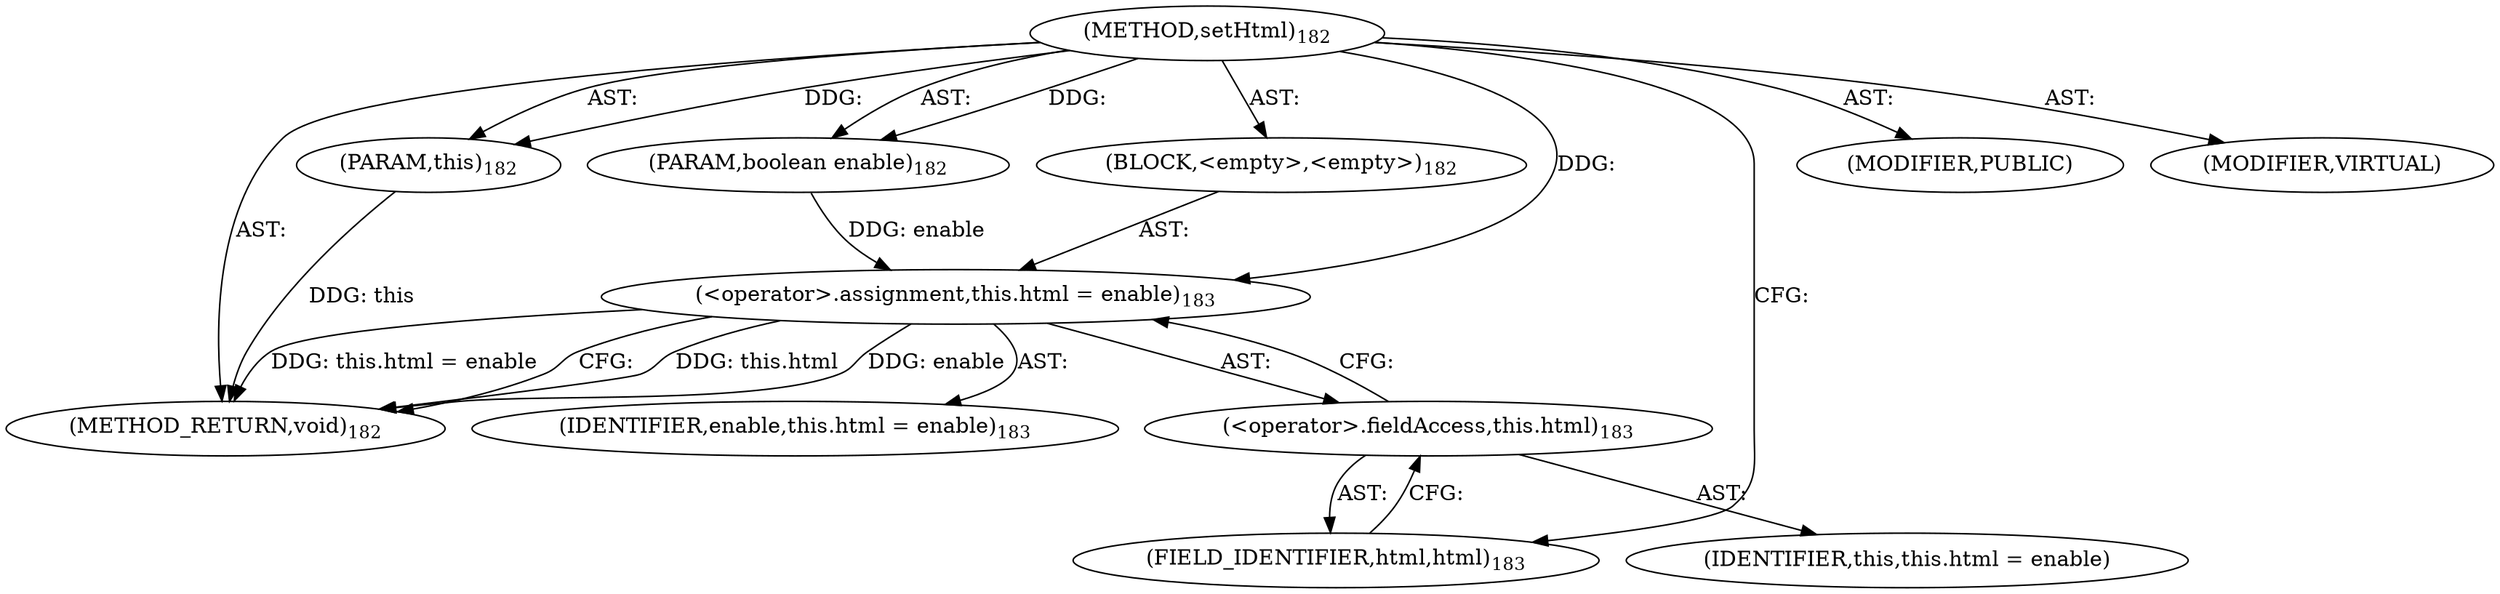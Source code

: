digraph "setHtml" {  
"111669149702" [label = <(METHOD,setHtml)<SUB>182</SUB>> ]
"115964117012" [label = <(PARAM,this)<SUB>182</SUB>> ]
"115964117013" [label = <(PARAM,boolean enable)<SUB>182</SUB>> ]
"25769803784" [label = <(BLOCK,&lt;empty&gt;,&lt;empty&gt;)<SUB>182</SUB>> ]
"30064771118" [label = <(&lt;operator&gt;.assignment,this.html = enable)<SUB>183</SUB>> ]
"30064771119" [label = <(&lt;operator&gt;.fieldAccess,this.html)<SUB>183</SUB>> ]
"68719476794" [label = <(IDENTIFIER,this,this.html = enable)> ]
"55834574863" [label = <(FIELD_IDENTIFIER,html,html)<SUB>183</SUB>> ]
"68719476795" [label = <(IDENTIFIER,enable,this.html = enable)<SUB>183</SUB>> ]
"133143986202" [label = <(MODIFIER,PUBLIC)> ]
"133143986203" [label = <(MODIFIER,VIRTUAL)> ]
"128849018886" [label = <(METHOD_RETURN,void)<SUB>182</SUB>> ]
  "111669149702" -> "115964117012"  [ label = "AST: "] 
  "111669149702" -> "115964117013"  [ label = "AST: "] 
  "111669149702" -> "25769803784"  [ label = "AST: "] 
  "111669149702" -> "133143986202"  [ label = "AST: "] 
  "111669149702" -> "133143986203"  [ label = "AST: "] 
  "111669149702" -> "128849018886"  [ label = "AST: "] 
  "25769803784" -> "30064771118"  [ label = "AST: "] 
  "30064771118" -> "30064771119"  [ label = "AST: "] 
  "30064771118" -> "68719476795"  [ label = "AST: "] 
  "30064771119" -> "68719476794"  [ label = "AST: "] 
  "30064771119" -> "55834574863"  [ label = "AST: "] 
  "30064771118" -> "128849018886"  [ label = "CFG: "] 
  "30064771119" -> "30064771118"  [ label = "CFG: "] 
  "55834574863" -> "30064771119"  [ label = "CFG: "] 
  "111669149702" -> "55834574863"  [ label = "CFG: "] 
  "115964117012" -> "128849018886"  [ label = "DDG: this"] 
  "30064771118" -> "128849018886"  [ label = "DDG: this.html"] 
  "30064771118" -> "128849018886"  [ label = "DDG: enable"] 
  "30064771118" -> "128849018886"  [ label = "DDG: this.html = enable"] 
  "111669149702" -> "115964117012"  [ label = "DDG: "] 
  "111669149702" -> "115964117013"  [ label = "DDG: "] 
  "115964117013" -> "30064771118"  [ label = "DDG: enable"] 
  "111669149702" -> "30064771118"  [ label = "DDG: "] 
}
